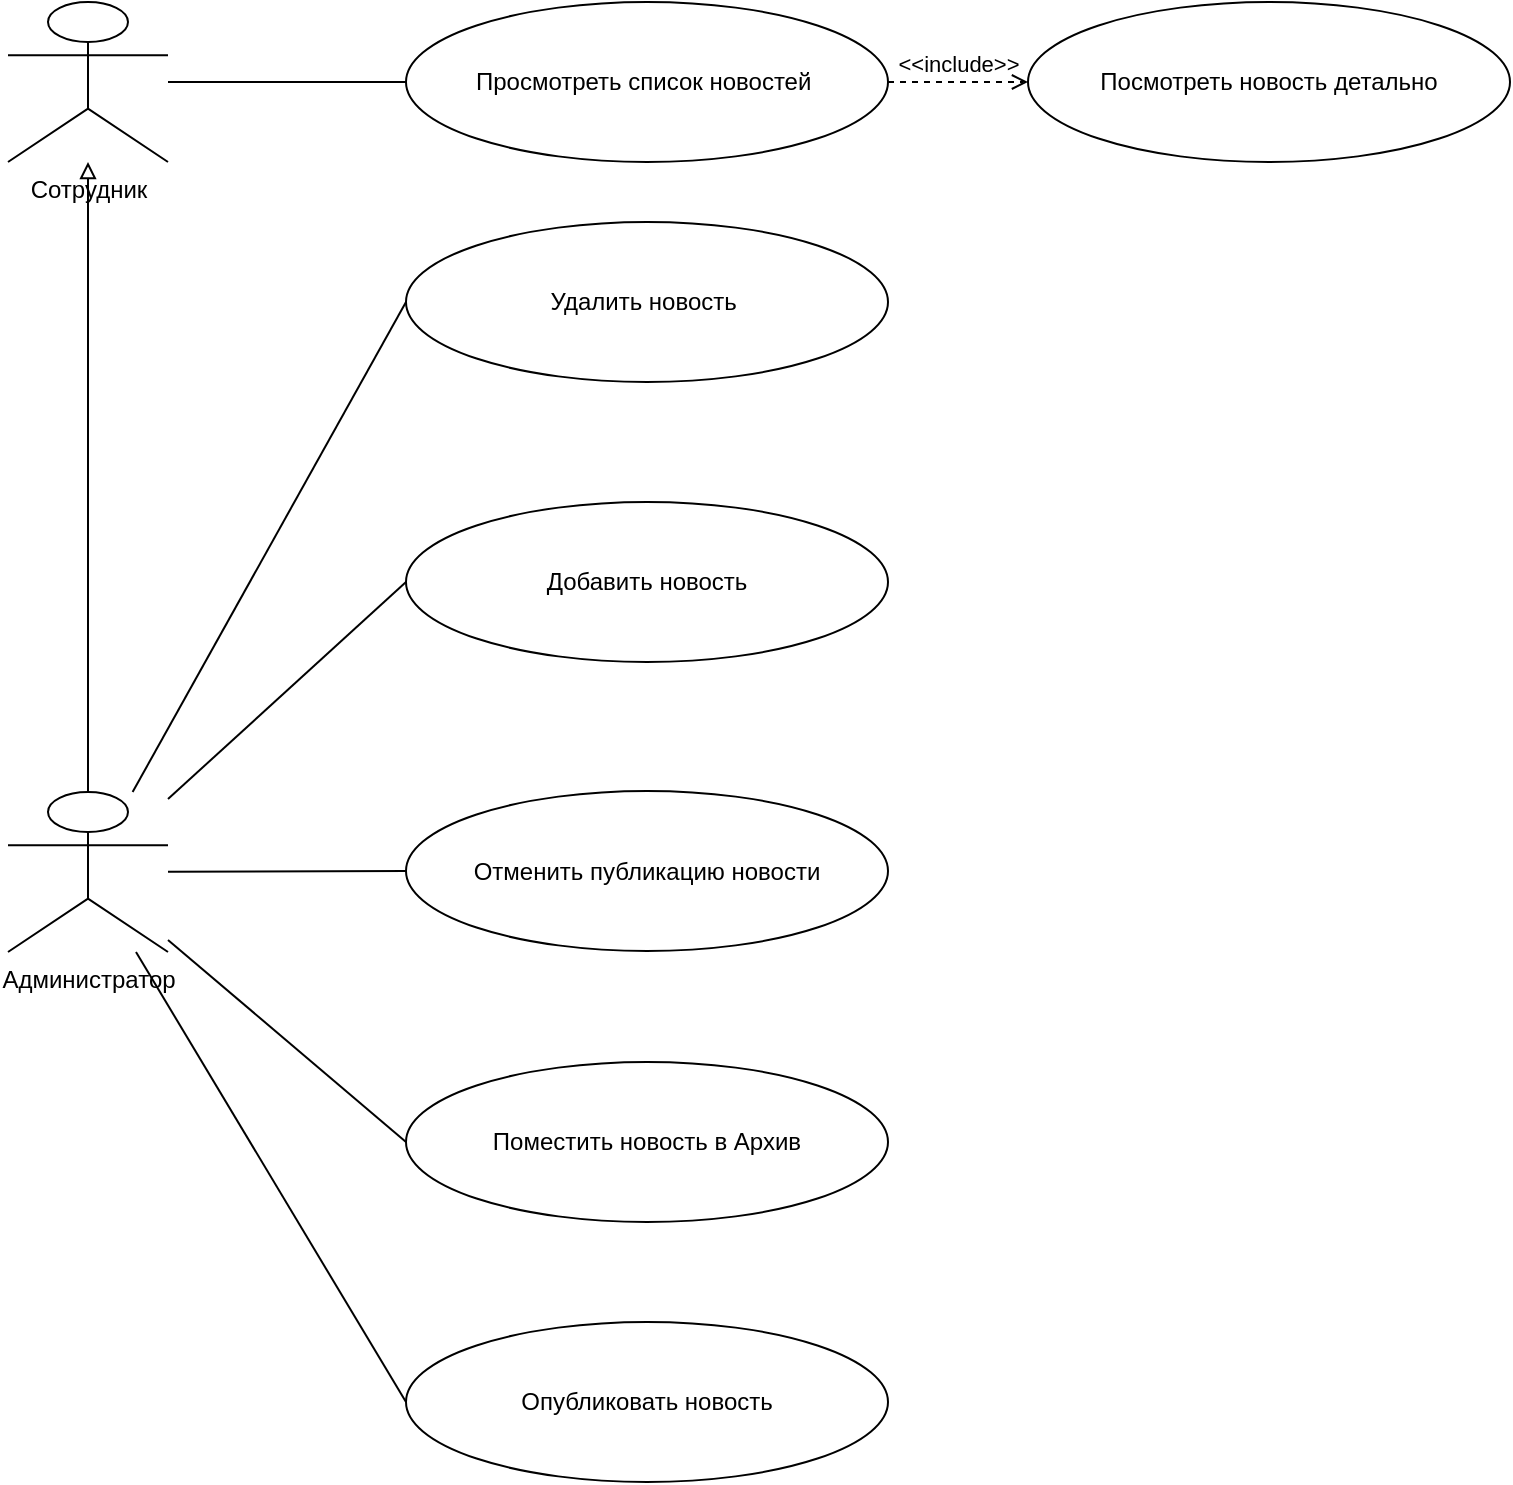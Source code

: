 <mxfile>
    <diagram name="Страница — 1" id="NKm2Fh7igrNM9elNS_53">
        <mxGraphModel dx="1242" dy="571" grid="1" gridSize="10" guides="1" tooltips="1" connect="1" arrows="1" fold="1" page="1" pageScale="1" pageWidth="827" pageHeight="1169" math="0" shadow="0">
            <root>
                <mxCell id="0"/>
                <mxCell id="1" parent="0"/>
                <mxCell id="5KJkYA16pewE1ucpvy-T-5" value="Просмотреть список новостей&amp;nbsp;" style="ellipse;whiteSpace=wrap;html=1;" parent="1" vertex="1">
                    <mxGeometry x="239" y="110" width="241" height="80" as="geometry"/>
                </mxCell>
                <mxCell id="22" style="edgeStyle=none;html=1;entryX=0;entryY=0.5;entryDx=0;entryDy=0;fontColor=#FFFFFF;endArrow=none;endFill=0;" parent="1" source="5KJkYA16pewE1ucpvy-T-13" target="10" edge="1">
                    <mxGeometry relative="1" as="geometry"/>
                </mxCell>
                <mxCell id="23" style="edgeStyle=none;html=1;entryX=0;entryY=0.5;entryDx=0;entryDy=0;fontColor=#FFFFFF;endArrow=none;endFill=0;" parent="1" source="5KJkYA16pewE1ucpvy-T-13" target="11" edge="1">
                    <mxGeometry relative="1" as="geometry"/>
                </mxCell>
                <mxCell id="24" style="edgeStyle=none;html=1;entryX=0;entryY=0.5;entryDx=0;entryDy=0;fontColor=#FFFFFF;endArrow=none;endFill=0;" parent="1" source="5KJkYA16pewE1ucpvy-T-13" target="12" edge="1">
                    <mxGeometry relative="1" as="geometry"/>
                </mxCell>
                <mxCell id="25" style="edgeStyle=none;html=1;entryX=0;entryY=0.5;entryDx=0;entryDy=0;fontColor=#FFFFFF;endArrow=none;endFill=0;" parent="1" source="5KJkYA16pewE1ucpvy-T-13" target="13" edge="1">
                    <mxGeometry relative="1" as="geometry"/>
                </mxCell>
                <mxCell id="27" style="edgeStyle=none;html=1;entryX=0;entryY=0.5;entryDx=0;entryDy=0;fontColor=#FFFFFF;endArrow=none;endFill=0;" parent="1" source="5KJkYA16pewE1ucpvy-T-13" target="26" edge="1">
                    <mxGeometry relative="1" as="geometry"/>
                </mxCell>
                <mxCell id="28" style="edgeStyle=none;html=1;fontColor=#FFFFFF;endArrow=block;endFill=0;" parent="1" source="5KJkYA16pewE1ucpvy-T-13" target="5KJkYA16pewE1ucpvy-T-1" edge="1">
                    <mxGeometry relative="1" as="geometry"/>
                </mxCell>
                <mxCell id="5KJkYA16pewE1ucpvy-T-13" value="Администратор" style="shape=umlActor;verticalLabelPosition=bottom;verticalAlign=top;html=1;" parent="1" vertex="1">
                    <mxGeometry x="40" y="505" width="80" height="80" as="geometry"/>
                </mxCell>
                <mxCell id="2" value="Посмотреть новость детально" style="ellipse;whiteSpace=wrap;html=1;" parent="1" vertex="1">
                    <mxGeometry x="550" y="110" width="241" height="80" as="geometry"/>
                </mxCell>
                <mxCell id="10" value="Удалить новость&amp;nbsp;" style="ellipse;whiteSpace=wrap;html=1;" parent="1" vertex="1">
                    <mxGeometry x="239" y="220" width="241" height="80" as="geometry"/>
                </mxCell>
                <mxCell id="11" value="Добавить новость" style="ellipse;whiteSpace=wrap;html=1;" parent="1" vertex="1">
                    <mxGeometry x="239" y="360" width="241" height="80" as="geometry"/>
                </mxCell>
                <mxCell id="12" value="Отменить публикацию новости" style="ellipse;whiteSpace=wrap;html=1;" parent="1" vertex="1">
                    <mxGeometry x="239" y="504.5" width="241" height="80" as="geometry"/>
                </mxCell>
                <mxCell id="13" value="Поместить новость в Архив" style="ellipse;whiteSpace=wrap;html=1;" parent="1" vertex="1">
                    <mxGeometry x="239" y="640" width="241" height="80" as="geometry"/>
                </mxCell>
                <mxCell id="18" value="&amp;lt;&amp;lt;include&amp;gt;&amp;gt;" style="html=1;verticalAlign=bottom;labelBackgroundColor=none;endArrow=open;endFill=0;dashed=1;rounded=0;exitX=1;exitY=0.5;exitDx=0;exitDy=0;entryX=0;entryY=0.5;entryDx=0;entryDy=0;" parent="1" source="5KJkYA16pewE1ucpvy-T-5" target="2" edge="1">
                    <mxGeometry x="-0.004" width="160" relative="1" as="geometry">
                        <mxPoint x="506.89" y="130" as="sourcePoint"/>
                        <mxPoint x="413.999" y="261.064" as="targetPoint"/>
                        <mxPoint as="offset"/>
                    </mxGeometry>
                </mxCell>
                <mxCell id="20" style="edgeStyle=none;html=1;entryX=0;entryY=0.5;entryDx=0;entryDy=0;fontColor=#FFFFFF;endArrow=none;endFill=0;" parent="1" source="5KJkYA16pewE1ucpvy-T-1" target="5KJkYA16pewE1ucpvy-T-5" edge="1">
                    <mxGeometry relative="1" as="geometry"/>
                </mxCell>
                <mxCell id="5KJkYA16pewE1ucpvy-T-1" value="Сотрудник" style="shape=umlActor;verticalLabelPosition=bottom;verticalAlign=top;html=1;fontColor=default;" parent="1" vertex="1">
                    <mxGeometry x="40" y="110" width="80" height="80" as="geometry"/>
                </mxCell>
                <mxCell id="26" value="Опубликовать новость" style="ellipse;whiteSpace=wrap;html=1;" parent="1" vertex="1">
                    <mxGeometry x="239" y="770" width="241" height="80" as="geometry"/>
                </mxCell>
            </root>
        </mxGraphModel>
    </diagram>
</mxfile>
